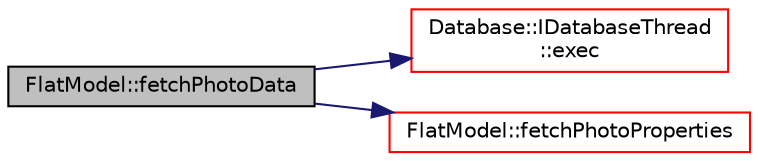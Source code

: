 digraph "FlatModel::fetchPhotoData"
{
 // LATEX_PDF_SIZE
  edge [fontname="Helvetica",fontsize="10",labelfontname="Helvetica",labelfontsize="10"];
  node [fontname="Helvetica",fontsize="10",shape=record];
  rankdir="LR";
  Node1 [label="FlatModel::fetchPhotoData",height=0.2,width=0.4,color="black", fillcolor="grey75", style="filled", fontcolor="black",tooltip=" "];
  Node1 -> Node2 [color="midnightblue",fontsize="10",style="solid",fontname="Helvetica"];
  Node2 [label="Database::IDatabaseThread\l::exec",height=0.2,width=0.4,color="red", fillcolor="white", style="filled",URL="$struct_database_1_1_i_database_thread.html#aa25e04d591d1bfd1e414ce086b2af93e",tooltip=" "];
  Node1 -> Node5 [color="midnightblue",fontsize="10",style="solid",fontname="Helvetica"];
  Node5 [label="FlatModel::fetchPhotoProperties",height=0.2,width=0.4,color="red", fillcolor="white", style="filled",URL="$class_flat_model.html#a7b363b60e1ec6b187585a70b748b30f5",tooltip=" "];
}
